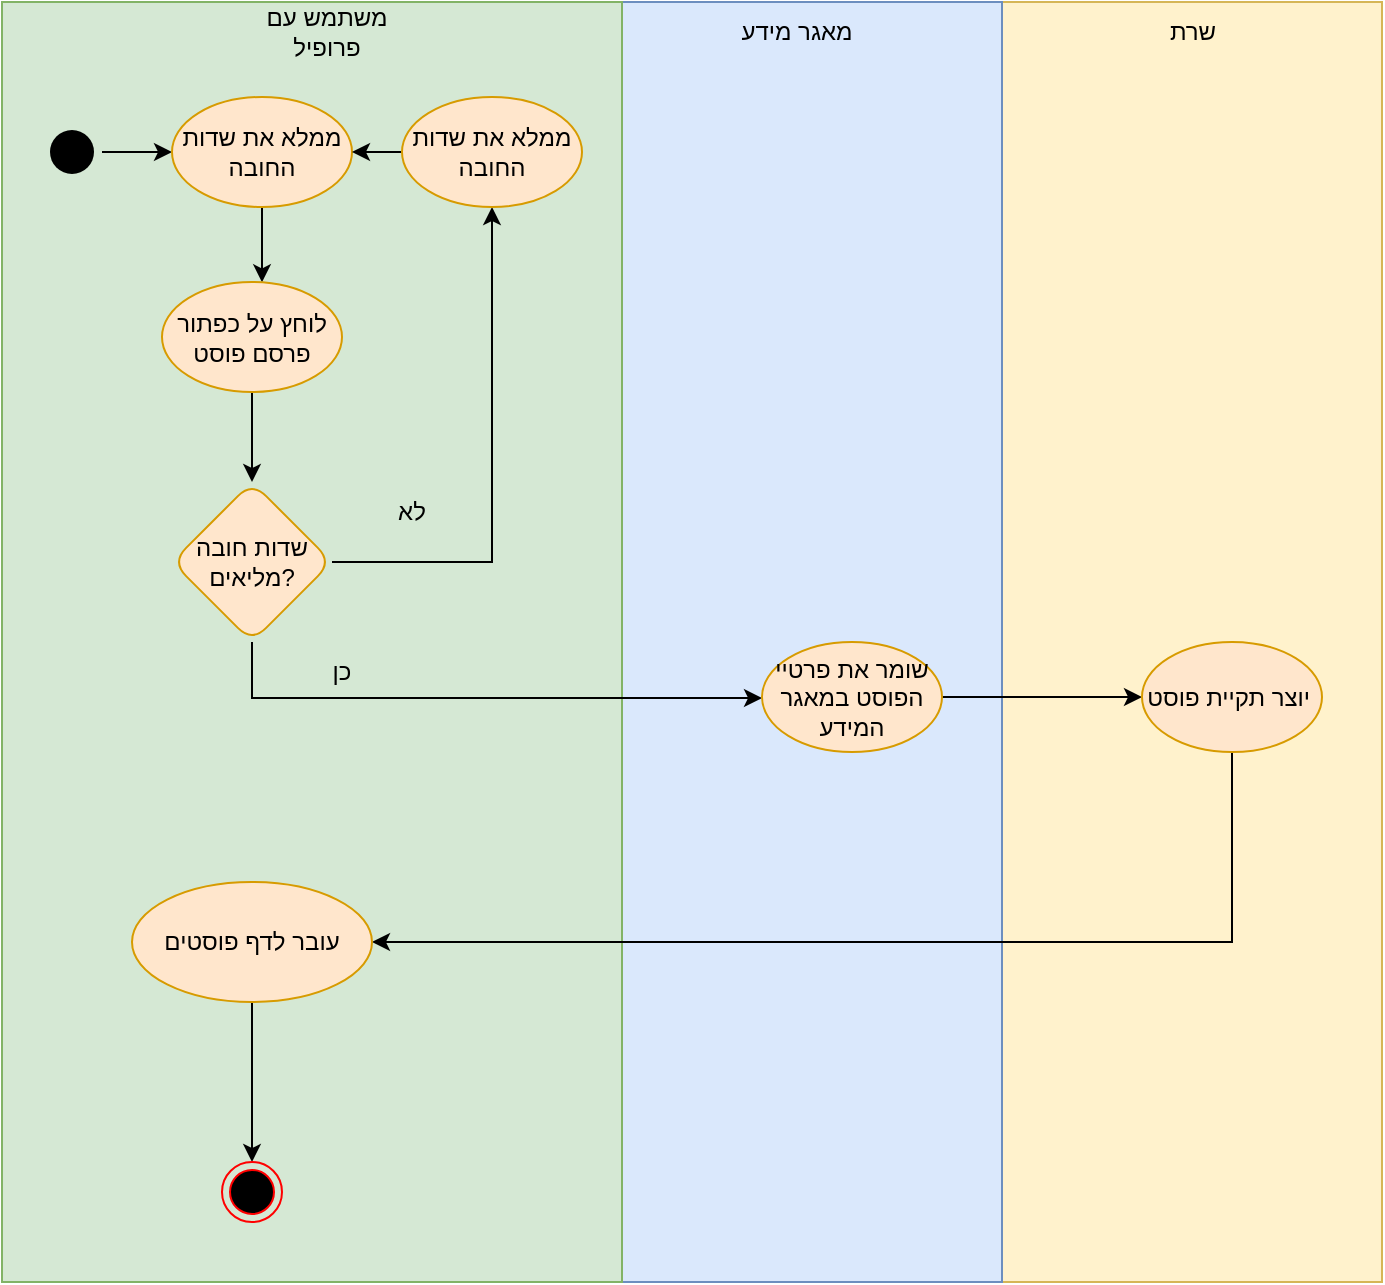 <mxfile version="16.1.2" type="device"><diagram id="yO-dDJ0TzRxZpb8_djgu" name="‫עמוד-1‬"><mxGraphModel dx="1102" dy="677" grid="1" gridSize="10" guides="1" tooltips="1" connect="1" arrows="1" fold="1" page="1" pageScale="1" pageWidth="827" pageHeight="1169" math="0" shadow="0"><root><mxCell id="0"/><mxCell id="1" parent="0"/><mxCell id="89pb7byQEZnGyGXa7mMc-23" value="" style="whiteSpace=wrap;html=1;fillColor=#fff2cc;strokeColor=#d6b656;" parent="1" vertex="1"><mxGeometry x="560" y="130" width="190" height="640" as="geometry"/></mxCell><mxCell id="89pb7byQEZnGyGXa7mMc-20" value="" style="whiteSpace=wrap;html=1;fillColor=#dae8fc;strokeColor=#6c8ebf;" parent="1" vertex="1"><mxGeometry x="370" y="130" width="190" height="640" as="geometry"/></mxCell><mxCell id="89pb7byQEZnGyGXa7mMc-1" value="" style="whiteSpace=wrap;html=1;fillColor=#d5e8d4;strokeColor=#82b366;" parent="1" vertex="1"><mxGeometry x="60" y="130" width="310" height="640" as="geometry"/></mxCell><mxCell id="89pb7byQEZnGyGXa7mMc-24" style="edgeStyle=orthogonalEdgeStyle;rounded=0;orthogonalLoop=1;jettySize=auto;html=1;" parent="1" source="89pb7byQEZnGyGXa7mMc-2" target="89pb7byQEZnGyGXa7mMc-11" edge="1"><mxGeometry relative="1" as="geometry"/></mxCell><mxCell id="89pb7byQEZnGyGXa7mMc-2" value="" style="ellipse;html=1;shape=endState;fillColor=#000000;strokeColor=none;" parent="1" vertex="1"><mxGeometry x="80" y="190" width="30" height="30" as="geometry"/></mxCell><mxCell id="89pb7byQEZnGyGXa7mMc-9" value="" style="edgeStyle=orthogonalEdgeStyle;rounded=0;orthogonalLoop=1;jettySize=auto;html=1;" parent="1" source="89pb7byQEZnGyGXa7mMc-11" target="89pb7byQEZnGyGXa7mMc-12" edge="1"><mxGeometry relative="1" as="geometry"><mxPoint x="205" y="225" as="sourcePoint"/><mxPoint x="205" y="305" as="targetPoint"/><Array as="points"><mxPoint x="185" y="305"/><mxPoint x="175" y="305"/></Array></mxGeometry></mxCell><mxCell id="89pb7byQEZnGyGXa7mMc-11" value="ממלא את שדות החובה" style="ellipse;whiteSpace=wrap;html=1;rounded=1;fillColor=#ffe6cc;strokeColor=#d79b00;" parent="1" vertex="1"><mxGeometry x="145" y="177.5" width="90" height="55" as="geometry"/></mxCell><mxCell id="89pb7byQEZnGyGXa7mMc-16" value="" style="edgeStyle=orthogonalEdgeStyle;rounded=0;orthogonalLoop=1;jettySize=auto;html=1;" parent="1" source="89pb7byQEZnGyGXa7mMc-12" target="89pb7byQEZnGyGXa7mMc-15" edge="1"><mxGeometry relative="1" as="geometry"/></mxCell><mxCell id="89pb7byQEZnGyGXa7mMc-12" value="לוחץ על כפתור פרסם פוסט" style="ellipse;whiteSpace=wrap;html=1;rounded=1;fillColor=#ffe6cc;strokeColor=#d79b00;" parent="1" vertex="1"><mxGeometry x="140" y="270" width="90" height="55" as="geometry"/></mxCell><mxCell id="89pb7byQEZnGyGXa7mMc-19" style="edgeStyle=orthogonalEdgeStyle;rounded=0;orthogonalLoop=1;jettySize=auto;html=1;" parent="1" source="89pb7byQEZnGyGXa7mMc-15" target="89pb7byQEZnGyGXa7mMc-17" edge="1"><mxGeometry relative="1" as="geometry"/></mxCell><mxCell id="89pb7byQEZnGyGXa7mMc-22" style="edgeStyle=orthogonalEdgeStyle;rounded=0;orthogonalLoop=1;jettySize=auto;html=1;" parent="1" source="89pb7byQEZnGyGXa7mMc-15" target="89pb7byQEZnGyGXa7mMc-21" edge="1"><mxGeometry relative="1" as="geometry"><Array as="points"><mxPoint x="185" y="478"/></Array></mxGeometry></mxCell><mxCell id="89pb7byQEZnGyGXa7mMc-15" value="שדות חובה מליאים?" style="rhombus;whiteSpace=wrap;html=1;rounded=1;fillColor=#ffe6cc;strokeColor=#d79b00;" parent="1" vertex="1"><mxGeometry x="145" y="370" width="80" height="80" as="geometry"/></mxCell><mxCell id="89pb7byQEZnGyGXa7mMc-18" style="edgeStyle=orthogonalEdgeStyle;rounded=0;orthogonalLoop=1;jettySize=auto;html=1;" parent="1" source="89pb7byQEZnGyGXa7mMc-17" target="89pb7byQEZnGyGXa7mMc-11" edge="1"><mxGeometry relative="1" as="geometry"/></mxCell><mxCell id="89pb7byQEZnGyGXa7mMc-17" value="ממלא את שדות החובה" style="ellipse;whiteSpace=wrap;html=1;rounded=1;fillColor=#ffe6cc;strokeColor=#d79b00;" parent="1" vertex="1"><mxGeometry x="260" y="177.5" width="90" height="55" as="geometry"/></mxCell><mxCell id="89pb7byQEZnGyGXa7mMc-28" style="edgeStyle=orthogonalEdgeStyle;rounded=0;orthogonalLoop=1;jettySize=auto;html=1;" parent="1" source="89pb7byQEZnGyGXa7mMc-21" target="89pb7byQEZnGyGXa7mMc-27" edge="1"><mxGeometry relative="1" as="geometry"/></mxCell><mxCell id="89pb7byQEZnGyGXa7mMc-21" value="שומר את פרטיי הפוסט במאגר המידע" style="ellipse;whiteSpace=wrap;html=1;rounded=1;fillColor=#ffe6cc;strokeColor=#d79b00;" parent="1" vertex="1"><mxGeometry x="440" y="450" width="90" height="55" as="geometry"/></mxCell><mxCell id="89pb7byQEZnGyGXa7mMc-35" style="edgeStyle=orthogonalEdgeStyle;rounded=0;orthogonalLoop=1;jettySize=auto;html=1;entryX=1;entryY=0.5;entryDx=0;entryDy=0;" parent="1" source="89pb7byQEZnGyGXa7mMc-27" target="89pb7byQEZnGyGXa7mMc-29" edge="1"><mxGeometry relative="1" as="geometry"><Array as="points"><mxPoint x="675" y="600"/></Array></mxGeometry></mxCell><mxCell id="89pb7byQEZnGyGXa7mMc-27" value="יוצר תקיית פוסט&amp;nbsp;" style="ellipse;whiteSpace=wrap;html=1;rounded=1;fillColor=#ffe6cc;strokeColor=#d79b00;" parent="1" vertex="1"><mxGeometry x="630" y="450" width="90" height="55" as="geometry"/></mxCell><mxCell id="89pb7byQEZnGyGXa7mMc-34" style="edgeStyle=orthogonalEdgeStyle;rounded=0;orthogonalLoop=1;jettySize=auto;html=1;" parent="1" source="89pb7byQEZnGyGXa7mMc-29" target="89pb7byQEZnGyGXa7mMc-33" edge="1"><mxGeometry relative="1" as="geometry"/></mxCell><mxCell id="89pb7byQEZnGyGXa7mMc-29" value="עובר לדף פוסטים" style="ellipse;whiteSpace=wrap;html=1;fillColor=#ffe6cc;strokeColor=#d79b00;rounded=1;" parent="1" vertex="1"><mxGeometry x="125" y="570" width="120" height="60" as="geometry"/></mxCell><mxCell id="89pb7byQEZnGyGXa7mMc-33" value="" style="ellipse;html=1;shape=endState;fillColor=#000000;strokeColor=#ff0000;rounded=1;" parent="1" vertex="1"><mxGeometry x="170" y="710" width="30" height="30" as="geometry"/></mxCell><mxCell id="89pb7byQEZnGyGXa7mMc-36" value="לא" style="text;html=1;strokeColor=none;fillColor=none;align=center;verticalAlign=middle;whiteSpace=wrap;rounded=0;" parent="1" vertex="1"><mxGeometry x="235" y="370" width="60" height="30" as="geometry"/></mxCell><mxCell id="89pb7byQEZnGyGXa7mMc-38" value="כן" style="text;html=1;strokeColor=none;fillColor=none;align=center;verticalAlign=middle;whiteSpace=wrap;rounded=0;" parent="1" vertex="1"><mxGeometry x="200" y="450" width="60" height="30" as="geometry"/></mxCell><mxCell id="89pb7byQEZnGyGXa7mMc-39" value="משתמש עם פרופיל" style="text;html=1;strokeColor=none;fillColor=none;align=center;verticalAlign=middle;whiteSpace=wrap;rounded=0;" parent="1" vertex="1"><mxGeometry x="175" y="130" width="95" height="30" as="geometry"/></mxCell><mxCell id="89pb7byQEZnGyGXa7mMc-40" value="מאגר מידע" style="text;html=1;strokeColor=none;fillColor=none;align=center;verticalAlign=middle;whiteSpace=wrap;rounded=0;" parent="1" vertex="1"><mxGeometry x="410" y="130" width="95" height="30" as="geometry"/></mxCell><mxCell id="89pb7byQEZnGyGXa7mMc-41" value="שרת" style="text;html=1;strokeColor=none;fillColor=none;align=center;verticalAlign=middle;whiteSpace=wrap;rounded=0;" parent="1" vertex="1"><mxGeometry x="607.5" y="130" width="95" height="30" as="geometry"/></mxCell></root></mxGraphModel></diagram></mxfile>